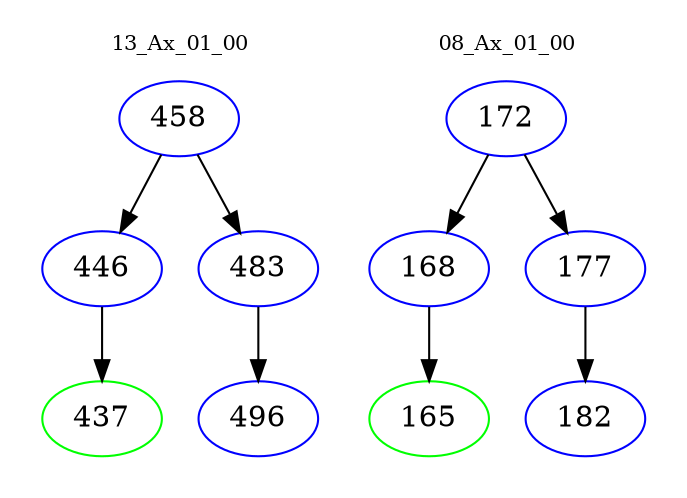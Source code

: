 digraph{
subgraph cluster_0 {
color = white
label = "13_Ax_01_00";
fontsize=10;
T0_458 [label="458", color="blue"]
T0_458 -> T0_446 [color="black"]
T0_446 [label="446", color="blue"]
T0_446 -> T0_437 [color="black"]
T0_437 [label="437", color="green"]
T0_458 -> T0_483 [color="black"]
T0_483 [label="483", color="blue"]
T0_483 -> T0_496 [color="black"]
T0_496 [label="496", color="blue"]
}
subgraph cluster_1 {
color = white
label = "08_Ax_01_00";
fontsize=10;
T1_172 [label="172", color="blue"]
T1_172 -> T1_168 [color="black"]
T1_168 [label="168", color="blue"]
T1_168 -> T1_165 [color="black"]
T1_165 [label="165", color="green"]
T1_172 -> T1_177 [color="black"]
T1_177 [label="177", color="blue"]
T1_177 -> T1_182 [color="black"]
T1_182 [label="182", color="blue"]
}
}
